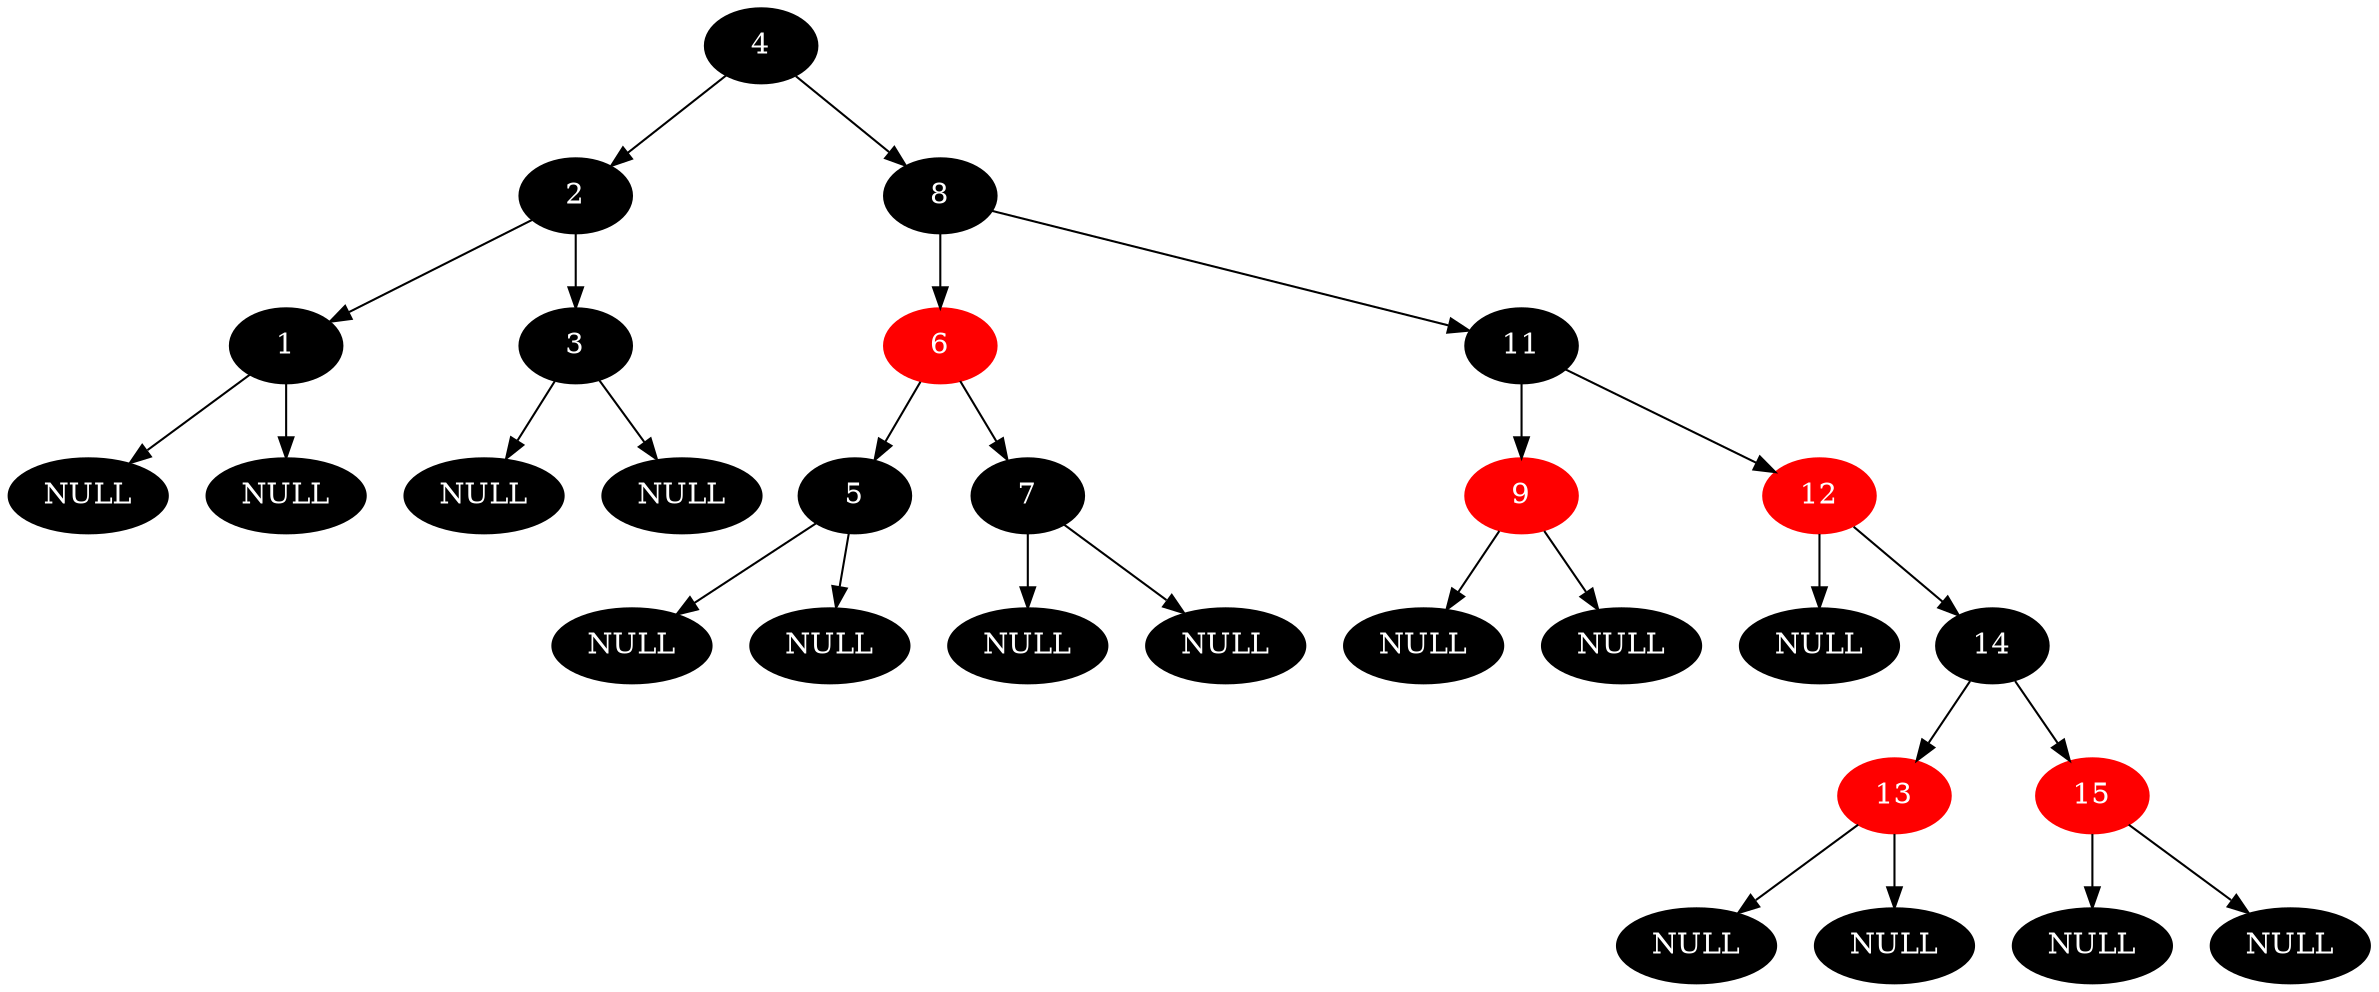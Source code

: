 digraph{
0[label="4",color=black,style=filled,fontcolor=white];
0 -> 1;
0 -> 2;
1[label="2",color=black,style=filled,fontcolor=white];
1 -> 3;
1 -> 4;
3[label="1",color=black,style=filled,fontcolor=white];
3 -> 7;
3 -> 8;
7[label="NULL",color=black,style=filled,fontcolor=white];
8[label="NULL",color=black,style=filled,fontcolor=white];
4[label="3",color=black,style=filled,fontcolor=white];
4 -> 9;
4 -> 10;
9[label="NULL",color=black,style=filled,fontcolor=white];
10[label="NULL",color=black,style=filled,fontcolor=white];
2[label="8",color=black,style=filled,fontcolor=white];
2 -> 5;
2 -> 6;
5[label="6",color=red,style=filled,fontcolor=white];
5 -> 11;
5 -> 12;
11[label="5",color=black,style=filled,fontcolor=white];
11 -> 23;
11 -> 24;
23[label="NULL",color=black,style=filled,fontcolor=white];
24[label="NULL",color=black,style=filled,fontcolor=white];
12[label="7",color=black,style=filled,fontcolor=white];
12 -> 25;
12 -> 26;
25[label="NULL",color=black,style=filled,fontcolor=white];
26[label="NULL",color=black,style=filled,fontcolor=white];
6[label="11",color=black,style=filled,fontcolor=white];
6 -> 13;
6 -> 14;
13[label="9",color=red,style=filled,fontcolor=white];
13 -> 27;
13 -> 28;
27[label="NULL",color=black,style=filled,fontcolor=white];
28[label="NULL",color=black,style=filled,fontcolor=white];
14[label="12",color=red,style=filled,fontcolor=white];
14 -> 29;
14 -> 30;
29[label="NULL",color=black,style=filled,fontcolor=white];
30[label="14",color=black,style=filled,fontcolor=white];
30 -> 61;
30 -> 62;
61[label="13",color=red,style=filled,fontcolor=white];
61 -> 123;
61 -> 124;
123[label="NULL",color=black,style=filled,fontcolor=white];
124[label="NULL",color=black,style=filled,fontcolor=white];
62[label="15",color=red,style=filled,fontcolor=white];
62 -> 125;
62 -> 126;
125[label="NULL",color=black,style=filled,fontcolor=white];
126[label="NULL",color=black,style=filled,fontcolor=white];
}

